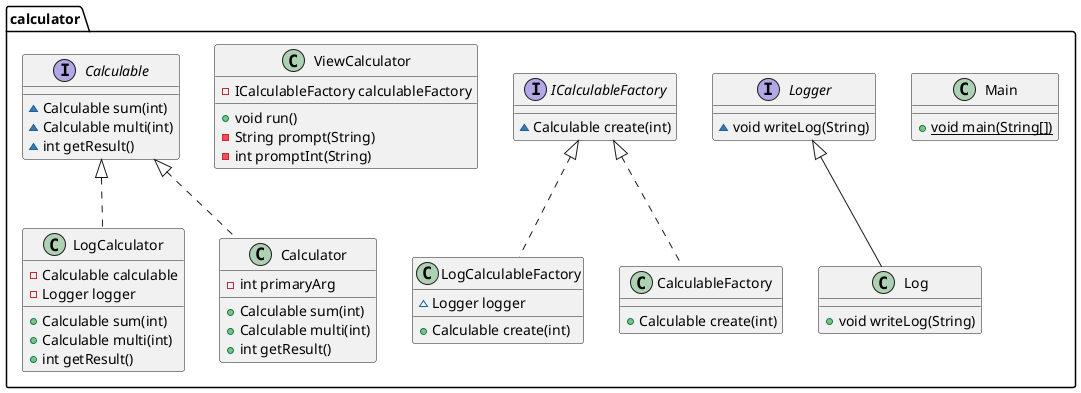 @startuml
class calculator.LogCalculableFactory {
~ Logger logger
+ Calculable create(int)
}
class calculator.Log {
+ void writeLog(String)
}
class calculator.Main {
+ {static} void main(String[])
}


interface calculator.Logger {
~ void writeLog(String)
}
interface calculator.ICalculableFactory {
~ Calculable create(int)
}
class calculator.ViewCalculator {
- ICalculableFactory calculableFactory
+ void run()
- String prompt(String)
- int promptInt(String)
}
class calculator.LogCalculator {
- Calculable calculable
- Logger logger
+ Calculable sum(int)
+ Calculable multi(int)
+ int getResult()
}
interface calculator.Calculable {
~ Calculable sum(int)
~ Calculable multi(int)
~ int getResult()
}
class calculator.Calculator {
- int primaryArg
+ Calculable sum(int)
+ Calculable multi(int)
+ int getResult()
}
class calculator.CalculableFactory {
+ Calculable create(int)
}

calculator.ICalculableFactory <|.. calculator.LogCalculableFactory
calculator.Logger <|-- calculator.Log
calculator.Calculable <|.. calculator.LogCalculator
calculator.Calculable <|.. calculator.Calculator
calculator.ICalculableFactory <|.. calculator.CalculableFactory
@enduml
